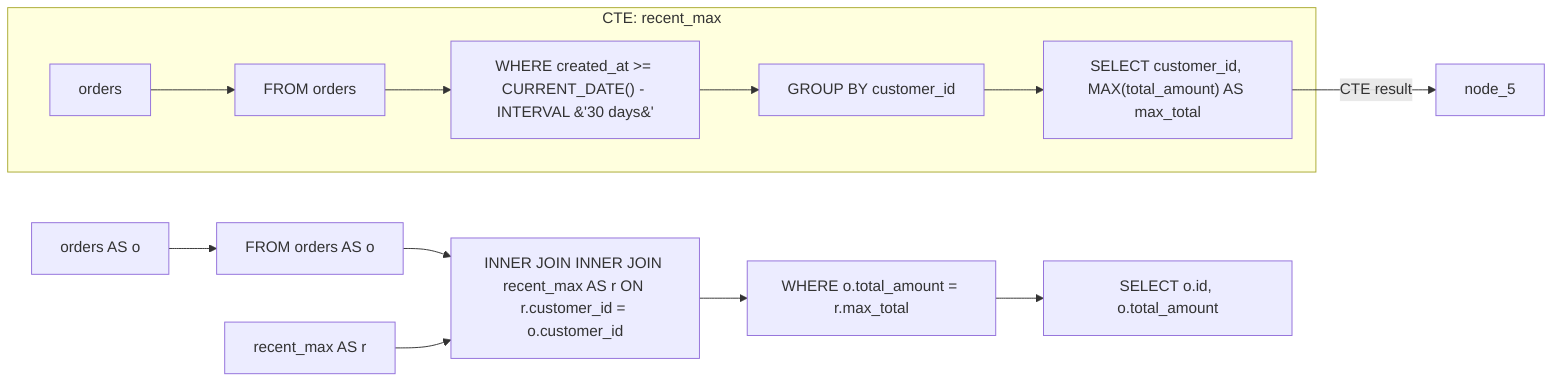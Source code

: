 flowchart LR
    subgraph cte_recent_max [CTE: recent_max]
        direction TB
        node_4["SELECT customer_id, MAX(total_amount) AS max_total"]
        node_3["GROUP BY customer_id"]
        node_2["WHERE created_at &gt;= CURRENT_DATE() - INTERVAL &#39;30 days&#39;"]
        node_1[FROM orders]
        node_0[orders]
        node_0 --> node_1
        node_1 --> node_2
        node_2 --> node_3
        node_3 --> node_4
    end

    node_6[orders AS o]
    node_7[FROM orders AS o]
    node_8[recent_max AS r]
    node_9["INNER JOIN INNER JOIN recent_max AS r ON r.customer_id = o.customer_id"]
    node_10["WHERE o.total_amount = r.max_total"]
    node_11["SELECT o.id, o.total_amount"]
    node_4 -->|CTE result| node_5
    node_6 --> node_7
    node_7 --> node_9
    node_8 --> node_9
    node_9 --> node_10
    node_10 --> node_11